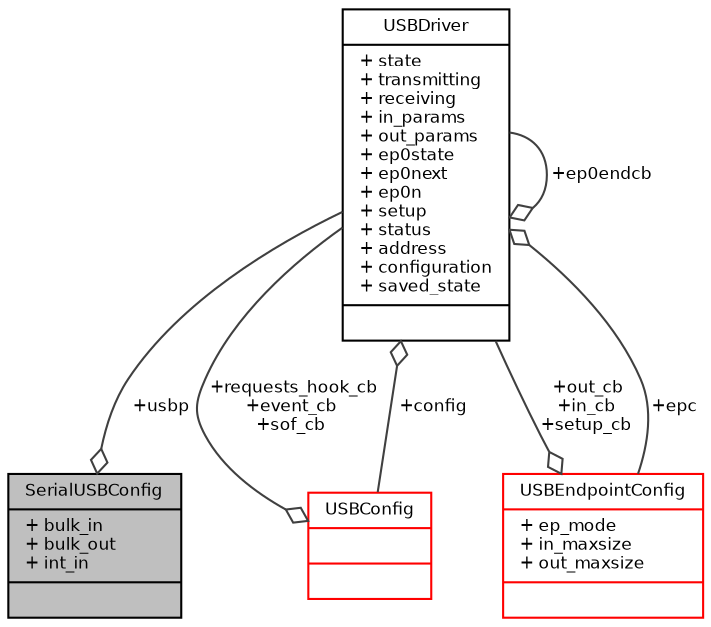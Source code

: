 digraph "SerialUSBConfig"
{
  bgcolor="transparent";
  edge [fontname="Helvetica",fontsize="8",labelfontname="Helvetica",labelfontsize="8"];
  node [fontname="Helvetica",fontsize="8",shape=record];
  Node1 [label="{SerialUSBConfig\n|+ bulk_in\l+ bulk_out\l+ int_in\l|}",height=0.2,width=0.4,color="black", fillcolor="grey75", style="filled", fontcolor="black"];
  Node2 -> Node1 [color="grey25",fontsize="8",style="solid",label=" +usbp" ,arrowhead="odiamond",fontname="Helvetica"];
  Node2 [label="{USBDriver\n|+ state\l+ transmitting\l+ receiving\l+ in_params\l+ out_params\l+ ep0state\l+ ep0next\l+ ep0n\l+ setup\l+ status\l+ address\l+ configuration\l+ saved_state\l|}",height=0.2,width=0.4,color="black",URL="$struct_u_s_b_driver.html",tooltip="Structure representing an USB driver. "];
  Node3 -> Node2 [color="grey25",fontsize="8",style="solid",label=" +config" ,arrowhead="odiamond",fontname="Helvetica"];
  Node3 [label="{USBConfig\n||}",height=0.2,width=0.4,color="red",URL="$struct_u_s_b_config.html",tooltip="Type of an USB driver configuration structure. "];
  Node2 -> Node3 [color="grey25",fontsize="8",style="solid",label=" +requests_hook_cb\n+event_cb\n+sof_cb" ,arrowhead="odiamond",fontname="Helvetica"];
  Node2 -> Node2 [color="grey25",fontsize="8",style="solid",label=" +ep0endcb" ,arrowhead="odiamond",fontname="Helvetica"];
  Node5 -> Node2 [color="grey25",fontsize="8",style="solid",label=" +epc" ,arrowhead="odiamond",fontname="Helvetica"];
  Node5 [label="{USBEndpointConfig\n|+ ep_mode\l+ in_maxsize\l+ out_maxsize\l|}",height=0.2,width=0.4,color="red",URL="$struct_u_s_b_endpoint_config.html",tooltip="Type of an USB endpoint configuration structure. "];
  Node2 -> Node5 [color="grey25",fontsize="8",style="solid",label=" +out_cb\n+in_cb\n+setup_cb" ,arrowhead="odiamond",fontname="Helvetica"];
}
